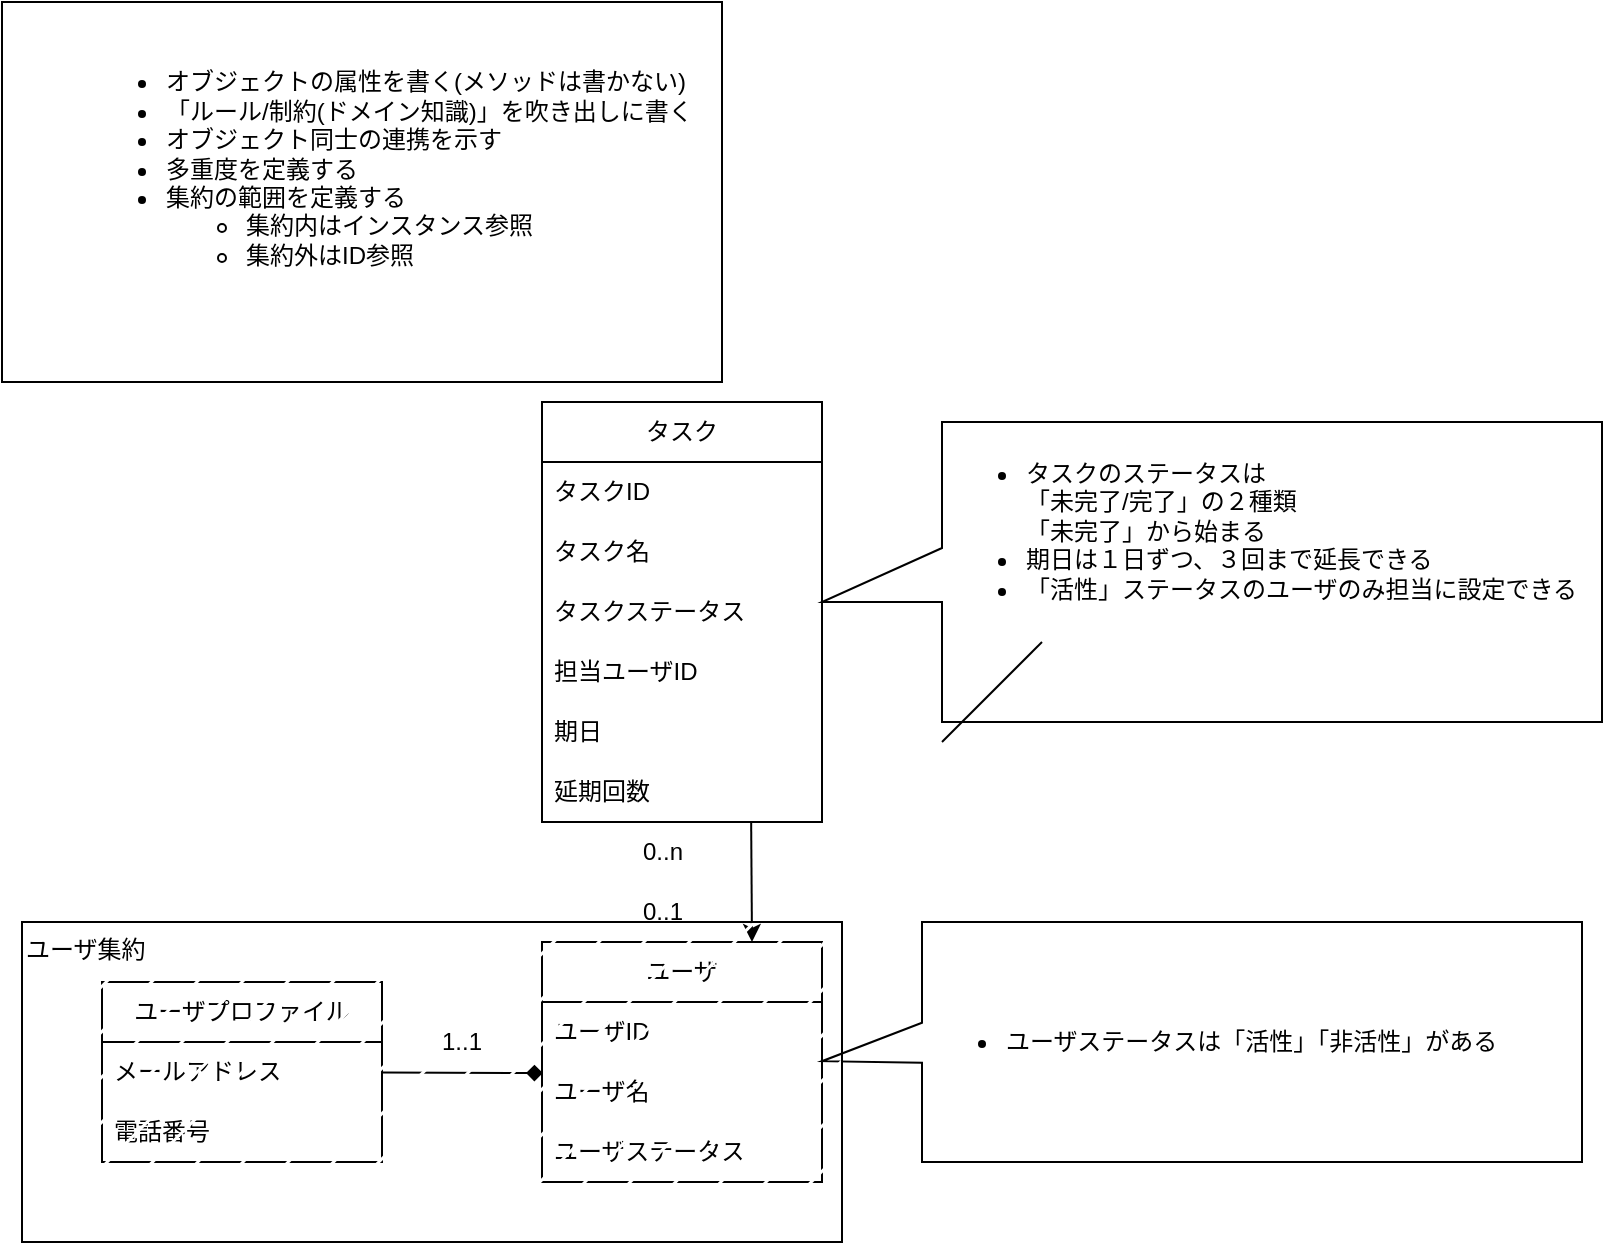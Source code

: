 <mxfile>
    <diagram id="RrIEFxaT75AVDGZu7Tfk" name="Page-1">
        <mxGraphModel dx="998" dy="746" grid="1" gridSize="10" guides="1" tooltips="1" connect="1" arrows="1" fold="1" page="1" pageScale="1" pageWidth="827" pageHeight="1169" math="0" shadow="0">
            <root>
                <mxCell id="0"/>
                <mxCell id="1" parent="0"/>
                <mxCell id="2" value="&lt;blockquote style=&quot;margin: 0 0 0 40px; border: none; padding: 0px;&quot;&gt;&lt;/blockquote&gt;&lt;blockquote style=&quot;margin: 0 0 0 40px; border: none; padding: 0px;&quot;&gt;&lt;br&gt;&lt;/blockquote&gt;&lt;blockquote style=&quot;margin: 0 0 0 40px; border: none; padding: 0px;&quot;&gt;&lt;ul&gt;&lt;li&gt;オブジェクトの属性を書く(メソッドは書かない)&lt;br&gt;&lt;/li&gt;&lt;li&gt;「ルール/制約(ドメイン知識)」を吹き出しに書く&lt;/li&gt;&lt;li&gt;オブジェクト同士の連携を示す&lt;/li&gt;&lt;li&gt;多重度を定義する&lt;/li&gt;&lt;li&gt;集約の範囲を定義する&lt;/li&gt;&lt;ul&gt;&lt;li&gt;集約内はインスタンス参照&lt;/li&gt;&lt;li&gt;集約外はID参照&lt;/li&gt;&lt;/ul&gt;&lt;/ul&gt;&lt;/blockquote&gt;" style="rounded=0;whiteSpace=wrap;html=1;align=left;horizontal=1;verticalAlign=top;" vertex="1" parent="1">
                    <mxGeometry y="10" width="360" height="190" as="geometry"/>
                </mxCell>
                <mxCell id="6" value="タスク" style="swimlane;fontStyle=0;childLayout=stackLayout;horizontal=1;startSize=30;horizontalStack=0;resizeParent=1;resizeParentMax=0;resizeLast=0;collapsible=1;marginBottom=0;whiteSpace=wrap;html=1;" vertex="1" parent="1">
                    <mxGeometry x="270" y="210" width="140" height="210" as="geometry"/>
                </mxCell>
                <mxCell id="7" value="タスクID&lt;br&gt;" style="text;strokeColor=none;fillColor=none;align=left;verticalAlign=middle;spacingLeft=4;spacingRight=4;overflow=hidden;points=[[0,0.5],[1,0.5]];portConstraint=eastwest;rotatable=0;whiteSpace=wrap;html=1;" vertex="1" parent="6">
                    <mxGeometry y="30" width="140" height="30" as="geometry"/>
                </mxCell>
                <mxCell id="8" value="タスク名" style="text;strokeColor=none;fillColor=none;align=left;verticalAlign=middle;spacingLeft=4;spacingRight=4;overflow=hidden;points=[[0,0.5],[1,0.5]];portConstraint=eastwest;rotatable=0;whiteSpace=wrap;html=1;" vertex="1" parent="6">
                    <mxGeometry y="60" width="140" height="30" as="geometry"/>
                </mxCell>
                <mxCell id="9" value="タスクステータス" style="text;strokeColor=none;fillColor=none;align=left;verticalAlign=middle;spacingLeft=4;spacingRight=4;overflow=hidden;points=[[0,0.5],[1,0.5]];portConstraint=eastwest;rotatable=0;whiteSpace=wrap;html=1;" vertex="1" parent="6">
                    <mxGeometry y="90" width="140" height="30" as="geometry"/>
                </mxCell>
                <mxCell id="13" value="担当ユーザID" style="text;strokeColor=none;fillColor=none;align=left;verticalAlign=middle;spacingLeft=4;spacingRight=4;overflow=hidden;points=[[0,0.5],[1,0.5]];portConstraint=eastwest;rotatable=0;whiteSpace=wrap;html=1;" vertex="1" parent="6">
                    <mxGeometry y="120" width="140" height="30" as="geometry"/>
                </mxCell>
                <mxCell id="12" value="期日" style="text;strokeColor=none;fillColor=none;align=left;verticalAlign=middle;spacingLeft=4;spacingRight=4;overflow=hidden;points=[[0,0.5],[1,0.5]];portConstraint=eastwest;rotatable=0;whiteSpace=wrap;html=1;" vertex="1" parent="6">
                    <mxGeometry y="150" width="140" height="30" as="geometry"/>
                </mxCell>
                <mxCell id="11" value="延期回数" style="text;strokeColor=none;fillColor=none;align=left;verticalAlign=middle;spacingLeft=4;spacingRight=4;overflow=hidden;points=[[0,0.5],[1,0.5]];portConstraint=eastwest;rotatable=0;whiteSpace=wrap;html=1;" vertex="1" parent="6">
                    <mxGeometry y="180" width="140" height="30" as="geometry"/>
                </mxCell>
                <mxCell id="14" value="&lt;ul&gt;&lt;li&gt;タスクのステータスは&lt;br&gt;「未完了/完了」の２種類&lt;br&gt;「未完了」から始まる&lt;br&gt;&lt;/li&gt;&lt;li&gt;期日は１日ずつ、３回まで延長できる&lt;br&gt;&lt;/li&gt;&lt;li&gt;「活性」ステータスのユーザのみ担当に設定できる&lt;/li&gt;&lt;/ul&gt;" style="shape=callout;whiteSpace=wrap;html=1;perimeter=calloutPerimeter;position2=0.6;size=60;position=0.42;direction=south;base=27;align=left;verticalAlign=top;" vertex="1" parent="1">
                    <mxGeometry x="410" y="220" width="390" height="150" as="geometry"/>
                </mxCell>
                <mxCell id="15" value="ユーザ" style="swimlane;fontStyle=0;childLayout=stackLayout;horizontal=1;startSize=30;horizontalStack=0;resizeParent=1;resizeParentMax=0;resizeLast=0;collapsible=1;marginBottom=0;whiteSpace=wrap;html=1;" vertex="1" parent="1">
                    <mxGeometry x="270" y="480" width="140" height="120" as="geometry"/>
                </mxCell>
                <mxCell id="16" value="ユーザID" style="text;strokeColor=none;fillColor=none;align=left;verticalAlign=middle;spacingLeft=4;spacingRight=4;overflow=hidden;points=[[0,0.5],[1,0.5]];portConstraint=eastwest;rotatable=0;whiteSpace=wrap;html=1;" vertex="1" parent="15">
                    <mxGeometry y="30" width="140" height="30" as="geometry"/>
                </mxCell>
                <mxCell id="17" value="ユーザ名" style="text;strokeColor=none;fillColor=none;align=left;verticalAlign=middle;spacingLeft=4;spacingRight=4;overflow=hidden;points=[[0,0.5],[1,0.5]];portConstraint=eastwest;rotatable=0;whiteSpace=wrap;html=1;" vertex="1" parent="15">
                    <mxGeometry y="60" width="140" height="30" as="geometry"/>
                </mxCell>
                <mxCell id="18" value="ユーザステータス" style="text;strokeColor=none;fillColor=none;align=left;verticalAlign=middle;spacingLeft=4;spacingRight=4;overflow=hidden;points=[[0,0.5],[1,0.5]];portConstraint=eastwest;rotatable=0;whiteSpace=wrap;html=1;" vertex="1" parent="15">
                    <mxGeometry y="90" width="140" height="30" as="geometry"/>
                </mxCell>
                <mxCell id="19" value="0..n" style="text;html=1;align=center;verticalAlign=middle;resizable=0;points=[];autosize=1;strokeColor=none;fillColor=none;" vertex="1" parent="1">
                    <mxGeometry x="310" y="420" width="40" height="30" as="geometry"/>
                </mxCell>
                <mxCell id="20" value="0..1" style="text;html=1;align=center;verticalAlign=middle;resizable=0;points=[];autosize=1;strokeColor=none;fillColor=none;" vertex="1" parent="1">
                    <mxGeometry x="310" y="450" width="40" height="30" as="geometry"/>
                </mxCell>
                <mxCell id="21" value="" style="endArrow=classic;html=1;exitX=0.747;exitY=1.008;exitDx=0;exitDy=0;exitPerimeter=0;entryX=0.75;entryY=0;entryDx=0;entryDy=0;" edge="1" parent="1" source="11" target="15">
                    <mxGeometry width="50" height="50" relative="1" as="geometry">
                        <mxPoint x="510" y="460" as="sourcePoint"/>
                        <mxPoint x="560" y="410" as="targetPoint"/>
                    </mxGeometry>
                </mxCell>
                <mxCell id="22" value="&lt;ul&gt;&lt;li&gt;ユーザステータスは「活性」「非活性」がある&lt;/li&gt;&lt;/ul&gt;" style="shape=callout;whiteSpace=wrap;html=1;perimeter=calloutPerimeter;direction=south;position2=0.58;size=50;position=0.42;align=left;" vertex="1" parent="1">
                    <mxGeometry x="410" y="470" width="380" height="120" as="geometry"/>
                </mxCell>
                <mxCell id="30" value="" style="edgeStyle=none;html=1;entryX=0.003;entryY=0.185;entryDx=0;entryDy=0;entryPerimeter=0;endArrow=diamond;endFill=1;" edge="1" parent="1" source="24" target="17">
                    <mxGeometry relative="1" as="geometry"/>
                </mxCell>
                <mxCell id="24" value="ユーザプロファイル" style="swimlane;fontStyle=0;childLayout=stackLayout;horizontal=1;startSize=30;horizontalStack=0;resizeParent=1;resizeParentMax=0;resizeLast=0;collapsible=1;marginBottom=0;whiteSpace=wrap;html=1;" vertex="1" parent="1">
                    <mxGeometry x="50" y="500" width="140" height="90" as="geometry"/>
                </mxCell>
                <mxCell id="25" value="メールアドレス" style="text;strokeColor=none;fillColor=none;align=left;verticalAlign=middle;spacingLeft=4;spacingRight=4;overflow=hidden;points=[[0,0.5],[1,0.5]];portConstraint=eastwest;rotatable=0;whiteSpace=wrap;html=1;" vertex="1" parent="24">
                    <mxGeometry y="30" width="140" height="30" as="geometry"/>
                </mxCell>
                <mxCell id="26" value="電話番号" style="text;strokeColor=none;fillColor=none;align=left;verticalAlign=middle;spacingLeft=4;spacingRight=4;overflow=hidden;points=[[0,0.5],[1,0.5]];portConstraint=eastwest;rotatable=0;whiteSpace=wrap;html=1;" vertex="1" parent="24">
                    <mxGeometry y="60" width="140" height="30" as="geometry"/>
                </mxCell>
                <mxCell id="28" value="" style="endArrow=none;html=1;" edge="1" parent="1">
                    <mxGeometry width="50" height="50" relative="1" as="geometry">
                        <mxPoint x="470" y="380" as="sourcePoint"/>
                        <mxPoint x="520" y="330" as="targetPoint"/>
                    </mxGeometry>
                </mxCell>
                <mxCell id="31" value="ユーザ集約" style="rounded=0;whiteSpace=wrap;html=1;fillStyle=hatch;align=left;verticalAlign=top;" vertex="1" parent="1">
                    <mxGeometry x="10" y="470" width="410" height="160" as="geometry"/>
                </mxCell>
                <mxCell id="32" value="1..1" style="text;html=1;strokeColor=none;fillColor=none;align=center;verticalAlign=middle;whiteSpace=wrap;rounded=0;fillStyle=hatch;" vertex="1" parent="1">
                    <mxGeometry x="200" y="515" width="60" height="30" as="geometry"/>
                </mxCell>
            </root>
        </mxGraphModel>
    </diagram>
</mxfile>